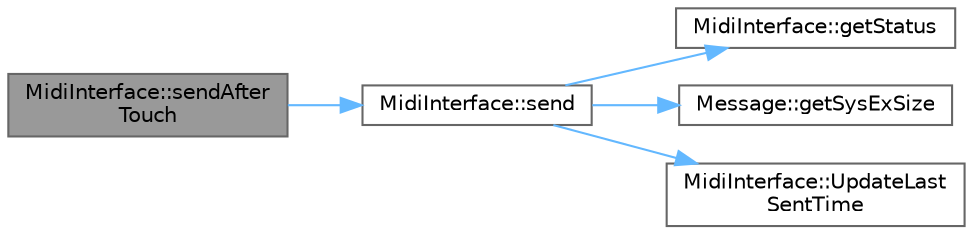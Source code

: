 digraph "MidiInterface::sendAfterTouch"
{
 // INTERACTIVE_SVG=YES
 // LATEX_PDF_SIZE
  bgcolor="transparent";
  edge [fontname=Helvetica,fontsize=10,labelfontname=Helvetica,labelfontsize=10];
  node [fontname=Helvetica,fontsize=10,shape=box,height=0.2,width=0.4];
  rankdir="LR";
  Node1 [id="Node000001",label="MidiInterface::sendAfter\lTouch",height=0.2,width=0.4,color="gray40", fillcolor="grey60", style="filled", fontcolor="black",tooltip="Send a MonoPhonic AfterTouch message (applies to all notes)"];
  Node1 -> Node2 [id="edge1_Node000001_Node000002",color="steelblue1",style="solid",tooltip=" "];
  Node2 [id="Node000002",label="MidiInterface::send",height=0.2,width=0.4,color="grey40", fillcolor="white", style="filled",URL="$d7/db2/group__output_ga806320755dc058fc62cd727329dc1488.html#ga806320755dc058fc62cd727329dc1488",tooltip="Send a MIDI message."];
  Node2 -> Node3 [id="edge2_Node000002_Node000003",color="steelblue1",style="solid",tooltip=" "];
  Node3 [id="Node000003",label="MidiInterface::getStatus",height=0.2,width=0.4,color="grey40", fillcolor="white", style="filled",URL="$df/d6a/class_midi_interface_a3a9e2b63cb520e9cea9ef24b8333eeb9.html#a3a9e2b63cb520e9cea9ef24b8333eeb9",tooltip=" "];
  Node2 -> Node4 [id="edge3_Node000002_Node000004",color="steelblue1",style="solid",tooltip=" "];
  Node4 [id="Node000004",label="Message::getSysExSize",height=0.2,width=0.4,color="grey40", fillcolor="white", style="filled",URL="$d4/daa/struct_message_ab4397a36b44edf4b49cad1fec4b4c41e.html#ab4397a36b44edf4b49cad1fec4b4c41e",tooltip=" "];
  Node2 -> Node5 [id="edge4_Node000002_Node000005",color="steelblue1",style="solid",tooltip=" "];
  Node5 [id="Node000005",label="MidiInterface::UpdateLast\lSentTime",height=0.2,width=0.4,color="grey40", fillcolor="white", style="filled",URL="$df/d55/group__thru_ga536d29969dc2a187d9872c5c341ea1ea.html#ga536d29969dc2a187d9872c5c341ea1ea",tooltip=" "];
}
